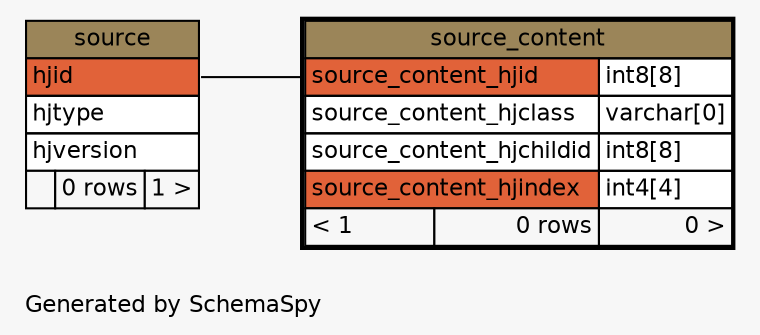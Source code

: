 // dot 2.22.2 on Windows Vista 6.0
// SchemaSpy rev 536
digraph "oneDegreeRelationshipsDiagram" {
  graph [
    rankdir="RL"
    bgcolor="#f7f7f7"
    label="\nGenerated by SchemaSpy"
    labeljust="l"
    nodesep="0.18"
    ranksep="0.46"
    fontname="Helvetica"
    fontsize="11"
  ];
  node [
    fontname="Helvetica"
    fontsize="11"
    shape="plaintext"
  ];
  edge [
    arrowsize="0.8"
  ];
  "source_content":"source_content_hjid":w -> "source":"hjid":e [arrowhead=none arrowtail=crowodot];
  "source" [
    label=<
    <TABLE BORDER="0" CELLBORDER="1" CELLSPACING="0" BGCOLOR="#ffffff">
      <TR><TD COLSPAN="3" BGCOLOR="#9b8559" ALIGN="CENTER">source</TD></TR>
      <TR><TD PORT="hjid" COLSPAN="3" BGCOLOR="#e16239" ALIGN="LEFT">hjid</TD></TR>
      <TR><TD PORT="hjtype" COLSPAN="3" ALIGN="LEFT">hjtype</TD></TR>
      <TR><TD PORT="hjversion" COLSPAN="3" ALIGN="LEFT">hjversion</TD></TR>
      <TR><TD ALIGN="LEFT" BGCOLOR="#f7f7f7">  </TD><TD ALIGN="RIGHT" BGCOLOR="#f7f7f7">0 rows</TD><TD ALIGN="RIGHT" BGCOLOR="#f7f7f7">1 &gt;</TD></TR>
    </TABLE>>
    URL="source.html"
    tooltip="source"
  ];
  "source_content" [
    label=<
    <TABLE BORDER="2" CELLBORDER="1" CELLSPACING="0" BGCOLOR="#ffffff">
      <TR><TD COLSPAN="3" BGCOLOR="#9b8559" ALIGN="CENTER">source_content</TD></TR>
      <TR><TD PORT="source_content_hjid" COLSPAN="2" BGCOLOR="#e16239" ALIGN="LEFT">source_content_hjid</TD><TD PORT="source_content_hjid.type" ALIGN="LEFT">int8[8]</TD></TR>
      <TR><TD PORT="source_content_hjclass" COLSPAN="2" ALIGN="LEFT">source_content_hjclass</TD><TD PORT="source_content_hjclass.type" ALIGN="LEFT">varchar[0]</TD></TR>
      <TR><TD PORT="source_content_hjchildid" COLSPAN="2" ALIGN="LEFT">source_content_hjchildid</TD><TD PORT="source_content_hjchildid.type" ALIGN="LEFT">int8[8]</TD></TR>
      <TR><TD PORT="source_content_hjindex" COLSPAN="2" BGCOLOR="#e16239" ALIGN="LEFT">source_content_hjindex</TD><TD PORT="source_content_hjindex.type" ALIGN="LEFT">int4[4]</TD></TR>
      <TR><TD ALIGN="LEFT" BGCOLOR="#f7f7f7">&lt; 1</TD><TD ALIGN="RIGHT" BGCOLOR="#f7f7f7">0 rows</TD><TD ALIGN="RIGHT" BGCOLOR="#f7f7f7">0 &gt;</TD></TR>
    </TABLE>>
    URL="source_content.html"
    tooltip="source_content"
  ];
}
